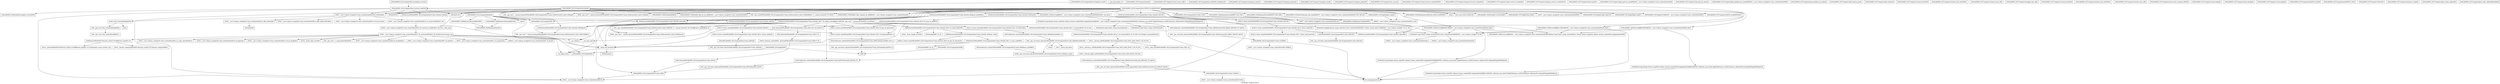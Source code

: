 digraph "Call graph: compute_slice.ll" {
	label="Call graph: compute_slice.ll";

	Node0x558eac227e30 [shape=record,label="{_ZN9LAMMPS_NS12ComputeSliceC2EPNS_6LAMMPSEiPPc}"];
	Node0x558eac227e30 -> Node0x558eac206300;
	Node0x558eac227e30 -> Node0x558eac1d8490;
	Node0x558eac227e30 -> Node0x558eac1902f0;
	Node0x558eac227e30 -> Node0x558eac1d2d70;
	Node0x558eac227e30 -> Node0x558eac13b3a0;
	Node0x558eac227e30 -> Node0x558eac13aaf0;
	Node0x558eac227e30 -> Node0x558eac118810;
	Node0x558eac227e30 -> Node0x558eac11b780;
	Node0x558eac227e30 -> Node0x558eac1aa5e0;
	Node0x558eac227e30 -> Node0x558eac141d50;
	Node0x558eac227e30 -> Node0x558eac1197a0;
	Node0x558eac227e30 -> Node0x558eac119830;
	Node0x558eac227e30 -> Node0x558eac11a170;
	Node0x558eac227e30 -> Node0x558eac11a320;
	Node0x558eac227e30 -> Node0x558eac138f40;
	Node0x558eac227e30 -> Node0x558eac1187a0;
	Node0x558eac227e30 -> Node0x558eac12e610;
	Node0x558eac227e30 -> Node0x558eac137050;
	Node0x558eac227e30 -> Node0x558eac135d70;
	Node0x558eac227e30 -> Node0x558eac132a00;
	Node0x558eac227e30 -> Node0x558eac130aa0;
	Node0x558eac227e30 -> Node0x558eac11b6f0;
	Node0x558eac227e30 -> Node0x558eac1192e0;
	Node0x558eac227e30 -> Node0x558eac135730;
	Node0x558eac227e30 -> Node0x558eac1420d0;
	Node0x558eac227e30 -> Node0x558eac133600;
	Node0x558eac227e30 -> Node0x558eac1443d0;
	Node0x558eac227e30 -> Node0x558eac119920;
	Node0x558eac227e30 -> Node0x558eac11a200;
	Node0x558eac227e30 -> Node0x558eac119a40;
	Node0x558eac227e30 -> Node0x558eac209900;
	Node0x558eac227e30 -> Node0x558eac1ced50;
	Node0x558eac227e30 -> Node0x558eac1d7b70;
	Node0x558eac227e30 -> Node0x558eac194da0;
	Node0x558eac227e30 -> Node0x558eac161660;
	Node0x558eac227e30 -> Node0x558eac117e70;
	Node0x558eac227e30 -> Node0x558eac2458c0;
	Node0x558eac227e30 -> Node0x558eac148120;
	Node0x558eac227e30 -> Node0x558eac189240;
	Node0x558eac227e30 -> Node0x558eac245620;
	Node0x558eac227e30 -> Node0x558eac11a3b0;
	Node0x558eac206300 [shape=record,label="{_ZN9LAMMPS_NS7ComputeC2EPNS_6LAMMPSEiPPc}"];
	Node0x558eac1d8490 [shape=record,label="{_ZNSt6vectorIN9LAMMPS_NS12ComputeSlice7value_tESaIS2_EEC2Ev}"];
	Node0x558eac1d8490 -> Node0x558eac13c580;
	Node0x558eac118810 [shape=record,label="{_ZN9LAMMPS_NS5utils16missing_cmd_argsERKNSt7__cxx1112basic_stringIcSt11char_traitsIcESaIcEEEiS8_PNS_5ErrorE}"];
	Node0x558eac1902f0 [shape=record,label="{_ZNSaIcEC1Ev}"];
	Node0x558eac1d2d70 [shape=record,label="{_ZNSt7__cxx1112basic_stringIcSt11char_traitsIcESaIcEEC2IS3_EEPKcRKS3_}"];
	Node0x558eac1d2d70 -> Node0x558eac13f180;
	Node0x558eac1d2d70 -> Node0x558eac1406f0;
	Node0x558eac1d2d70 -> Node0x558eac141a40;
	Node0x558eac1d2d70 -> Node0x558eac144ab0;
	Node0x558eac1d2d70 -> Node0x558eac145460;
	Node0x558eac146150 [shape=record,label="{__gxx_personality_v0}"];
	Node0x558eac11b780 [shape=record,label="{_ZNSt7__cxx1112basic_stringIcSt11char_traitsIcESaIcEED1Ev}"];
	Node0x558eac1aa5e0 [shape=record,label="{_ZNSaIcED1Ev}"];
	Node0x558eac1187a0 [shape=record,label="{_ZN9LAMMPS_NS5utils8inumericEPKciS2_bPNS_6LAMMPSE}"];
	Node0x558eac1192e0 [shape=record,label="{_ZN9LAMMPS_NS5Error3allIJRiEEEvRKNSt7__cxx1112basic_stringIcSt11char_traitsIcESaIcEEEiSA_DpOT_}"];
	Node0x558eac1192e0 -> Node0x558eac148e30;
	Node0x558eac1192e0 -> Node0x558eac14a810;
	Node0x558eac1192e0 -> Node0x558eac14c100;
	Node0x558eac181b00 [shape=record,label="{_ZN9LAMMPS_NS7Compute5setupEv}"];
	Node0x558eac17e380 [shape=record,label="{_ZN9LAMMPS_NS8Variable14compute_vectorEiPPd}"];
	Node0x558eac163fe0 [shape=record,label="{_ZN9LAMMPS_NS7Compute15reset_extra_dofEv}"];
	Node0x558eac1816c0 [shape=record,label="{_ZN9LAMMPS_NS7Compute9init_listEiPNS_9NeighListE}"];
	Node0x558eac117e70 [shape=record,label="{_ZN9LAMMPS_NS5Error3allIJRiS2_EEEvRKNSt7__cxx1112basic_stringIcSt11char_traitsIcESaIcEEEiSA_DpOT_}"];
	Node0x558eac117e70 -> Node0x558eac148e30;
	Node0x558eac117e70 -> Node0x558eac14c8d0;
	Node0x558eac117e70 -> Node0x558eac14c100;
	Node0x558eac11a3b0 [shape=record,label="{_ZNSt6vectorIN9LAMMPS_NS12ComputeSlice7value_tESaIS2_EE5clearEv}"];
	Node0x558eac11a3b0 -> Node0x558eac14ee40;
	Node0x558eac245620 [shape=record,label="{_ZN9LAMMPS_NS7ArgInfoC1ERKNSt7__cxx1112basic_stringIcSt11char_traitsIcESaIcEEEi}"];
	Node0x558eac189240 [shape=record,label="{_ZN9LAMMPS_NS12ComputeSlice7value_tC2Ev}"];
	Node0x558eac189240 -> Node0x558eac1505f0;
	Node0x558eac148120 [shape=record,label="{_ZNK9LAMMPS_NS7ArgInfo8get_typeEv}"];
	Node0x558eac2458c0 [shape=record,label="{_ZNK9LAMMPS_NS7ArgInfo10get_index1Ev}"];
	Node0x558eac161660 [shape=record,label="{_ZNK9LAMMPS_NS7ArgInfo8get_nameEv}"];
	Node0x558eac161660 -> Node0x558eac133600;
	Node0x558eac194da0 [shape=record,label="{_ZNSt7__cxx1112basic_stringIcSt11char_traitsIcESaIcEEaSEPKc}"];
	Node0x558eac1d7b70 [shape=record,label="{_ZNK9LAMMPS_NS7ArgInfo7get_dimEv}"];
	Node0x558eac1ced50 [shape=record,label="{_ZN9LAMMPS_NS5Error3allIJRPcEEEvRKNSt7__cxx1112basic_stringIcSt11char_traitsIcESaIcEEEiSB_DpOT_}"];
	Node0x558eac1ced50 -> Node0x558eac148e30;
	Node0x558eac1ced50 -> Node0x558eac154870;
	Node0x558eac1ced50 -> Node0x558eac14c100;
	Node0x558eac209900 [shape=record,label="{_ZNSt6vectorIN9LAMMPS_NS12ComputeSlice7value_tESaIS2_EE9push_backERKS2_}"];
	Node0x558eac209900 -> Node0x558eac155c50;
	Node0x558eac209900 -> Node0x558eac11a170;
	Node0x558eac209900 -> Node0x558eac157200;
	Node0x558eac119a40 [shape=record,label="{_ZN9LAMMPS_NS12ComputeSlice7value_tD2Ev}"];
	Node0x558eac119a40 -> Node0x558eac11b780;
	Node0x558eac157200 [shape=record,label="{_ZNSt6vectorIN9LAMMPS_NS12ComputeSlice7value_tESaIS2_EE17_M_realloc_insertIJRKS2_EEEvN9__gnu_cxx17__normal_iteratorIPS2_S4_EEDpOT_}"];
	Node0x558eac157200 -> Node0x558eac20e700;
	Node0x558eac157200 -> Node0x558eac11a320;
	Node0x558eac157200 -> Node0x558eac218480;
	Node0x558eac157200 -> Node0x558eac218ee0;
	Node0x558eac157200 -> Node0x558eac155c50;
	Node0x558eac157200 -> Node0x558eac15ea00;
	Node0x558eac157200 -> Node0x558eac166230;
	Node0x558eac157200 -> Node0x558eac21a1a0;
	Node0x558eac157200 -> Node0x558eac169380;
	Node0x558eac157200 -> Node0x558eac1c8030;
	Node0x558eac157200 -> Node0x558eac2015b0;
	Node0x558eac157200 -> Node0x558eac172db0;
	Node0x558eac157200 -> Node0x558eac255190;
	Node0x558eac157200 -> Node0x558eac202410;
	Node0x558eac157200 -> Node0x558eac166a70;
	Node0x558eac11a200 [shape=record,label="{_ZN9LAMMPS_NS7ArgInfoD2Ev}"];
	Node0x558eac11a200 -> Node0x558eac11b780;
	Node0x558eac11a320 [shape=record,label="{_ZNSt6vectorIN9LAMMPS_NS12ComputeSlice7value_tESaIS2_EE5beginEv}"];
	Node0x558eac11a320 -> Node0x558eac15bb10;
	Node0x558eac11a170 [shape=record,label="{_ZNSt6vectorIN9LAMMPS_NS12ComputeSlice7value_tESaIS2_EE3endEv}"];
	Node0x558eac11a170 -> Node0x558eac15bb10;
	Node0x558eac119830 [shape=record,label="{_ZN9__gnu_cxxneIPN9LAMMPS_NS12ComputeSlice7value_tESt6vectorIS3_SaIS3_EEEEbRKNS_17__normal_iteratorIT_T0_EESD_}"];
	Node0x558eac119830 -> Node0x558eac15ea00;
	Node0x558eac1197a0 [shape=record,label="{_ZNK9__gnu_cxx17__normal_iteratorIPN9LAMMPS_NS12ComputeSlice7value_tESt6vectorIS3_SaIS3_EEEdeEv}"];
	Node0x558eac119920 [shape=record,label="{_ZNK9LAMMPS_NS6Modify17get_compute_by_idERKNSt7__cxx1112basic_stringIcSt11char_traitsIcESaIcEEE}"];
	Node0x558eac11b6f0 [shape=record,label="{_ZN9LAMMPS_NS5Error3allIJRNSt7__cxx1112basic_stringIcSt11char_traitsIcESaIcEEEEEEvRKS7_iSA_DpOT_}"];
	Node0x558eac11b6f0 -> Node0x558eac148e30;
	Node0x558eac11b6f0 -> Node0x558eac1612d0;
	Node0x558eac11b6f0 -> Node0x558eac14c100;
	Node0x558eac1443d0 [shape=record,label="{_ZNK9LAMMPS_NS6Modify13get_fix_by_idERKNSt7__cxx1112basic_stringIcSt11char_traitsIcESaIcEEE}"];
	Node0x558eac1420d0 [shape=record,label="{_ZN9LAMMPS_NS8Variable4findEPKc}"];
	Node0x558eac133600 [shape=record,label="{_ZNKSt7__cxx1112basic_stringIcSt11char_traitsIcESaIcEE5c_strEv}"];
	Node0x558eac135730 [shape=record,label="{_ZN9LAMMPS_NS8Variable11vectorstyleEi}"];
	Node0x558eac141d50 [shape=record,label="{_ZN9__gnu_cxx17__normal_iteratorIPN9LAMMPS_NS12ComputeSlice7value_tESt6vectorIS3_SaIS3_EEEppEv}"];
	Node0x558eac12e610 [shape=record,label="{_ZNKSt6vectorIN9LAMMPS_NS12ComputeSlice7value_tESaIS2_EE4sizeEv}"];
	Node0x558eac130aa0 [shape=record,label="{_ZNSt6vectorIN9LAMMPS_NS12ComputeSlice7value_tESaIS2_EEixEm}"];
	Node0x558eac132a00 [shape=record,label="{_ZN9LAMMPS_NS6Memory6createIdEEPT_RS3_iPKc}"];
	Node0x558eac132a00 -> Node0x558eac132910;
	Node0x558eac135d70 [shape=record,label="{llvm.umul.with.overflow.i64}"];
	Node0x558eac137050 [shape=record,label="{_Znam}"];
	Node0x558eac138f40 [shape=record,label="{_ZN9LAMMPS_NS6Memory6createIdEEPPT_RS4_iiPKc}"];
	Node0x558eac138f40 -> Node0x558eac132910;
	Node0x558eac13aaf0 [shape=record,label="{_ZNSt6vectorIN9LAMMPS_NS12ComputeSlice7value_tESaIS2_EED2Ev}"];
	Node0x558eac13aaf0 -> Node0x558eac166230;
	Node0x558eac13aaf0 -> Node0x558eac166a70;
	Node0x558eac13aaf0 -> Node0x558eac168b40;
	Node0x558eac13aaf0 -> Node0x558eac169380;
	Node0x558eac13b3a0 [shape=record,label="{_ZN9LAMMPS_NS7ComputeD2Ev}"];
	Node0x558eac16b860 [shape=record,label="{_ZN9LAMMPS_NS12ComputeSliceD2Ev}"];
	Node0x558eac16b860 -> Node0x558eac16c0a0;
	Node0x558eac16b860 -> Node0x558eac16e5c0;
	Node0x558eac16b860 -> Node0x558eac16f9a0;
	Node0x558eac16b860 -> Node0x558eac13aaf0;
	Node0x558eac16b860 -> Node0x558eac13b3a0;
	Node0x558eac16b860 -> Node0x558eac169380;
	Node0x558eac16c0a0 [shape=record,label="{_ZdaPv}"];
	Node0x558eac16e5c0 [shape=record,label="{_ZN9LAMMPS_NS6Memory7destroyIdEEvRPT_}"];
	Node0x558eac16e5c0 -> Node0x558eac170ed0;
	Node0x558eac169380 [shape=record,label="{__clang_call_terminate}"];
	Node0x558eac169380 -> Node0x558eac172db0;
	Node0x558eac169380 -> Node0x558eac174500;
	Node0x558eac172db0 [shape=record,label="{__cxa_begin_catch}"];
	Node0x558eac174500 [shape=record,label="{_ZSt9terminatev}"];
	Node0x558eac16f9a0 [shape=record,label="{_ZN9LAMMPS_NS6Memory7destroyIdEEvRPPT_}"];
	Node0x558eac16f9a0 -> Node0x558eac170ed0;
	Node0x558eac176970 [shape=record,label="{_ZN9LAMMPS_NS12ComputeSliceD0Ev}"];
	Node0x558eac176970 -> Node0x558eac177d50;
	Node0x558eac177d50 [shape=record,label="{_ZdlPv}"];
	Node0x558eac1795d0 [shape=record,label="{_ZN9LAMMPS_NS12ComputeSlice4initEv}"];
	Node0x558eac1795d0 -> Node0x558eac11a320;
	Node0x558eac1795d0 -> Node0x558eac11a170;
	Node0x558eac1795d0 -> Node0x558eac119830;
	Node0x558eac1795d0 -> Node0x558eac1197a0;
	Node0x558eac1795d0 -> Node0x558eac119920;
	Node0x558eac1795d0 -> Node0x558eac1902f0;
	Node0x558eac1795d0 -> Node0x558eac1d2d70;
	Node0x558eac1795d0 -> Node0x558eac141d50;
	Node0x558eac1795d0 -> Node0x558eac1aa5e0;
	Node0x558eac1795d0 -> Node0x558eac11b6f0;
	Node0x558eac1795d0 -> Node0x558eac11b780;
	Node0x558eac1795d0 -> Node0x558eac1420d0;
	Node0x558eac1795d0 -> Node0x558eac133600;
	Node0x558eac1795d0 -> Node0x558eac1443d0;
	Node0x558eac17ad80 [shape=record,label="{_ZN9LAMMPS_NS12ComputeSlice14compute_vectorEv}"];
	Node0x558eac17ad80 -> Node0x558eac17bfc0;
	Node0x558eac17bfc0 [shape=record,label="{_ZN9LAMMPS_NS12ComputeSlice11extract_oneEiPdi}"];
	Node0x558eac17bfc0 -> Node0x558eac130aa0;
	Node0x558eac17bfc0 -> Node0x558eac1aa5e0;
	Node0x558eac17bfc0 -> Node0x558eac1902f0;
	Node0x558eac17bfc0 -> Node0x558eac1d2d70;
	Node0x558eac17bfc0 -> Node0x558eac11b780;
	Node0x558eac17bfc0 -> Node0x558eac11b6f0;
	Node0x558eac17bfc0 -> Node0x558eac17e380;
	Node0x558eac17ecb0 [shape=record,label="{_ZN9LAMMPS_NS12ComputeSlice13compute_arrayEv}"];
	Node0x558eac17ecb0 -> Node0x558eac12e610;
	Node0x558eac17ecb0 -> Node0x558eac17bfc0;
	Node0x558eac183680 [shape=record,label="{_ZN9LAMMPS_NS7Compute14compute_scalarEv}"];
	Node0x558eac187730 [shape=record,label="{_ZN9LAMMPS_NS7Compute15compute_peratomEv}"];
	Node0x558eac18c5c0 [shape=record,label="{_ZN9LAMMPS_NS7Compute13compute_localEv}"];
	Node0x558eac193270 [shape=record,label="{_ZN9LAMMPS_NS7Compute15compute_pergridEv}"];
	Node0x558eac1965d0 [shape=record,label="{_ZN9LAMMPS_NS7Compute10set_arraysEi}"];
	Node0x558eac19e200 [shape=record,label="{_ZN9LAMMPS_NS7Compute17pack_forward_commEiPiPdiS1_}"];
	Node0x558eac19ffb0 [shape=record,label="{_ZN9LAMMPS_NS7Compute19unpack_forward_commEiiPd}"];
	Node0x558eac13f8e0 [shape=record,label="{_ZN9LAMMPS_NS7Compute17pack_reverse_commEiiPd}"];
	Node0x558eac1a19c0 [shape=record,label="{_ZN9LAMMPS_NS7Compute19unpack_reverse_commEiPiPd}"];
	Node0x558eac143760 [shape=record,label="{_ZN9LAMMPS_NS7Compute10reset_gridEv}"];
	Node0x558eac1a3ca0 [shape=record,label="{_ZN9LAMMPS_NS7Compute16get_grid_by_nameERKNSt7__cxx1112basic_stringIcSt11char_traitsIcESaIcEEERi}"];
	Node0x558eac1a52c0 [shape=record,label="{_ZN9LAMMPS_NS7Compute17get_grid_by_indexEi}"];
	Node0x558eac1a7b50 [shape=record,label="{_ZN9LAMMPS_NS7Compute20get_griddata_by_nameEiRKNSt7__cxx1112basic_stringIcSt11char_traitsIcESaIcEEERi}"];
	Node0x558eac1491c0 [shape=record,label="{_ZN9LAMMPS_NS7Compute21get_griddata_by_indexEi}"];
	Node0x558eac13bf70 [shape=record,label="{_ZN9LAMMPS_NS7Compute14dof_remove_preEv}"];
	Node0x558eac1aab30 [shape=record,label="{_ZN9LAMMPS_NS7Compute10dof_removeEi}"];
	Node0x558eac1ab260 [shape=record,label="{_ZN9LAMMPS_NS7Compute11remove_biasEiPd}"];
	Node0x558eac1b3530 [shape=record,label="{_ZN9LAMMPS_NS7Compute15remove_bias_thrEiPdS1_}"];
	Node0x558eac1ad330 [shape=record,label="{_ZN9LAMMPS_NS7Compute15remove_bias_allEv}"];
	Node0x558eac1aec70 [shape=record,label="{_ZN9LAMMPS_NS7Compute16reapply_bias_allEv}"];
	Node0x558eac1aecf0 [shape=record,label="{_ZN9LAMMPS_NS7Compute12restore_biasEiPd}"];
	Node0x558eac17eba0 [shape=record,label="{_ZN9LAMMPS_NS7Compute16restore_bias_thrEiPdS1_}"];
	Node0x558eac1b1800 [shape=record,label="{_ZN9LAMMPS_NS7Compute16restore_bias_allEv}"];
	Node0x558eac1b1fa0 [shape=record,label="{_ZN9LAMMPS_NS7Compute23reset_extra_compute_fixEPKc}"];
	Node0x558eac1b4af0 [shape=record,label="{_ZN9LAMMPS_NS7Compute11lock_enableEv}"];
	Node0x558eac1b5ab0 [shape=record,label="{_ZN9LAMMPS_NS7Compute12lock_disableEv}"];
	Node0x558eac1b6900 [shape=record,label="{_ZN9LAMMPS_NS7Compute11lock_lengthEv}"];
	Node0x558eac1b7780 [shape=record,label="{_ZN9LAMMPS_NS7Compute4lockEPNS_3FixEll}"];
	Node0x558eac1b8000 [shape=record,label="{_ZN9LAMMPS_NS7Compute6unlockEPNS_3FixE}"];
	Node0x558eac1b9920 [shape=record,label="{_ZN9LAMMPS_NS7Compute7refreshEv}"];
	Node0x558eac1b9f30 [shape=record,label="{_ZN9LAMMPS_NS7Compute12memory_usageEv}"];
	Node0x558eac1bab60 [shape=record,label="{_ZN9LAMMPS_NS7Compute19pair_setup_callbackEii}"];
	Node0x558eac13c580 [shape=record,label="{_ZNSt12_Vector_baseIN9LAMMPS_NS12ComputeSlice7value_tESaIS2_EEC2Ev}"];
	Node0x558eac13c580 -> Node0x558eac1bd2c0;
	Node0x558eac1bd2c0 [shape=record,label="{_ZNSt12_Vector_baseIN9LAMMPS_NS12ComputeSlice7value_tESaIS2_EE12_Vector_implC2Ev}"];
	Node0x558eac1bd2c0 -> Node0x558eac1be3b0;
	Node0x558eac1bd2c0 -> Node0x558eac1bf900;
	Node0x558eac1bb780 [shape=record,label="{_ZN9LAMMPS_NS7Compute19pair_tally_callbackEiiiidddddd}"];
	Node0x558eac1be3b0 [shape=record,label="{_ZNSaIN9LAMMPS_NS12ComputeSlice7value_tEEC2Ev}"];
	Node0x558eac1be3b0 -> Node0x558eac1c1ae0;
	Node0x558eac1bf900 [shape=record,label="{_ZNSt12_Vector_baseIN9LAMMPS_NS12ComputeSlice7value_tESaIS2_EE17_Vector_impl_dataC2Ev}"];
	Node0x558eac1c1ae0 [shape=record,label="{_ZN9__gnu_cxx13new_allocatorIN9LAMMPS_NS12ComputeSlice7value_tEEC2Ev}"];
	Node0x558eac1505f0 [shape=record,label="{_ZNSt7__cxx1112basic_stringIcSt11char_traitsIcESaIcEEC1Ev}"];
	Node0x558eac1c2e90 [shape=record,label="{_ZN9LAMMPS_NS7ArgInfoD0Ev}"];
	Node0x558eac1c2e90 -> Node0x558eac11a200;
	Node0x558eac1c2e90 -> Node0x558eac177d50;
	Node0x558eac166a70 [shape=record,label="{_ZSt8_DestroyIPN9LAMMPS_NS12ComputeSlice7value_tES2_EvT_S4_RSaIT0_E}"];
	Node0x558eac166a70 -> Node0x558eac1c54e0;
	Node0x558eac166230 [shape=record,label="{_ZNSt12_Vector_baseIN9LAMMPS_NS12ComputeSlice7value_tESaIS2_EE19_M_get_Tp_allocatorEv}"];
	Node0x558eac168b40 [shape=record,label="{_ZNSt12_Vector_baseIN9LAMMPS_NS12ComputeSlice7value_tESaIS2_EED2Ev}"];
	Node0x558eac168b40 -> Node0x558eac1c8030;
	Node0x558eac168b40 -> Node0x558eac1c95e0;
	Node0x558eac168b40 -> Node0x558eac169380;
	Node0x558eac1c54e0 [shape=record,label="{_ZSt8_DestroyIPN9LAMMPS_NS12ComputeSlice7value_tEEvT_S4_}"];
	Node0x558eac1c54e0 -> Node0x558eac1ccf00;
	Node0x558eac1ccf00 [shape=record,label="{_ZNSt12_Destroy_auxILb0EE9__destroyIPN9LAMMPS_NS12ComputeSlice7value_tEEEvT_S6_}"];
	Node0x558eac1ccf00 -> Node0x558eac1d0c40;
	Node0x558eac1d0c40 [shape=record,label="{_ZSt8_DestroyIN9LAMMPS_NS12ComputeSlice7value_tEEvPT_}"];
	Node0x558eac1d0c40 -> Node0x558eac119a40;
	Node0x558eac1c8030 [shape=record,label="{_ZNSt12_Vector_baseIN9LAMMPS_NS12ComputeSlice7value_tESaIS2_EE13_M_deallocateEPS2_m}"];
	Node0x558eac1c8030 -> Node0x558eac1d45b0;
	Node0x558eac1c95e0 [shape=record,label="{_ZNSt12_Vector_baseIN9LAMMPS_NS12ComputeSlice7value_tESaIS2_EE12_Vector_implD2Ev}"];
	Node0x558eac1c95e0 -> Node0x558eac203600;
	Node0x558eac1d45b0 [shape=record,label="{_ZNSt16allocator_traitsISaIN9LAMMPS_NS12ComputeSlice7value_tEEE10deallocateERS3_PS2_m}"];
	Node0x558eac1d45b0 -> Node0x558eac1ec460;
	Node0x558eac1ec460 [shape=record,label="{_ZN9__gnu_cxx13new_allocatorIN9LAMMPS_NS12ComputeSlice7value_tEE10deallocateEPS3_m}"];
	Node0x558eac1ec460 -> Node0x558eac177d50;
	Node0x558eac203600 [shape=record,label="{_ZNSaIN9LAMMPS_NS12ComputeSlice7value_tEED2Ev}"];
	Node0x558eac203600 -> Node0x558eac1ef140;
	Node0x558eac1ef140 [shape=record,label="{_ZN9__gnu_cxx13new_allocatorIN9LAMMPS_NS12ComputeSlice7value_tEED2Ev}"];
	Node0x558eac13f180 [shape=record,label="{_ZNSt7__cxx1112basic_stringIcSt11char_traitsIcESaIcEE13_M_local_dataEv}"];
	Node0x558eac1406f0 [shape=record,label="{_ZNSt7__cxx1112basic_stringIcSt11char_traitsIcESaIcEE12_Alloc_hiderC1EPcRKS3_}"];
	Node0x558eac144ab0 [shape=record,label="{_ZNSt7__cxx1112basic_stringIcSt11char_traitsIcESaIcEE12_M_constructIPKcEEvT_S8_}"];
	Node0x558eac144ab0 -> Node0x558eac1f1680;
	Node0x558eac141a40 [shape=record,label="{_ZNSt11char_traitsIcE6lengthEPKc}"];
	Node0x558eac141a40 -> Node0x558eac1f3810;
	Node0x558eac141a40 -> Node0x558eac1f5ca0;
	Node0x558eac145460 [shape=record,label="{_ZNSt7__cxx1112basic_stringIcSt11char_traitsIcESaIcEE12_Alloc_hiderD2Ev}"];
	Node0x558eac145460 -> Node0x558eac1639b0;
	Node0x558eac1f1680 [shape=record,label="{_ZNSt7__cxx1112basic_stringIcSt11char_traitsIcESaIcEE16_M_construct_auxIPKcEEvT_S8_St12__false_type}"];
	Node0x558eac1f1680 -> Node0x558eac2013c0;
	Node0x558eac2013c0 [shape=record,label="{_ZNSt7__cxx1112basic_stringIcSt11char_traitsIcESaIcEE12_M_constructIPKcEEvT_S8_St20forward_iterator_tag}"];
	Node0x558eac2013c0 -> Node0x558eac1f9b40;
	Node0x558eac2013c0 -> Node0x558eac1fa960;
	Node0x558eac2013c0 -> Node0x558eac1b5780;
	Node0x558eac2013c0 -> Node0x558eac1b59c0;
	Node0x558eac2013c0 -> Node0x558eac1fd300;
	Node0x558eac2013c0 -> Node0x558eac1fd7a0;
	Node0x558eac2013c0 -> Node0x558eac1fe0c0;
	Node0x558eac2013c0 -> Node0x558eac1ff520;
	Node0x558eac2013c0 -> Node0x558eac172db0;
	Node0x558eac2013c0 -> Node0x558eac200990;
	Node0x558eac2013c0 -> Node0x558eac2015b0;
	Node0x558eac2013c0 -> Node0x558eac202410;
	Node0x558eac2013c0 -> Node0x558eac17f960;
	Node0x558eac2013c0 -> Node0x558eac169380;
	Node0x558eac1f9b40 [shape=record,label="{_ZN9__gnu_cxx17__is_null_pointerIKcEEbPT_}"];
	Node0x558eac1fa960 [shape=record,label="{_ZSt19__throw_logic_errorPKc}"];
	Node0x558eac1b5780 [shape=record,label="{_ZSt8distanceIPKcENSt15iterator_traitsIT_E15difference_typeES3_S3_}"];
	Node0x558eac1b5780 -> Node0x558eac203f60;
	Node0x558eac1b5780 -> Node0x558eac204560;
	Node0x558eac1fd300 [shape=record,label="{_ZNSt7__cxx1112basic_stringIcSt11char_traitsIcESaIcEE7_M_dataEPc}"];
	Node0x558eac1b59c0 [shape=record,label="{_ZNSt7__cxx1112basic_stringIcSt11char_traitsIcESaIcEE9_M_createERmm}"];
	Node0x558eac1fd7a0 [shape=record,label="{_ZNSt7__cxx1112basic_stringIcSt11char_traitsIcESaIcEE11_M_capacityEm}"];
	Node0x558eac1ff520 [shape=record,label="{_ZNSt7__cxx1112basic_stringIcSt11char_traitsIcESaIcEE13_S_copy_charsEPcPKcS7_}"];
	Node0x558eac1fe0c0 [shape=record,label="{_ZNKSt7__cxx1112basic_stringIcSt11char_traitsIcESaIcEE7_M_dataEv}"];
	Node0x558eac200990 [shape=record,label="{_ZNSt7__cxx1112basic_stringIcSt11char_traitsIcESaIcEE10_M_disposeEv}"];
	Node0x558eac2015b0 [shape=record,label="{__cxa_rethrow}"];
	Node0x558eac202410 [shape=record,label="{__cxa_end_catch}"];
	Node0x558eac17f960 [shape=record,label="{_ZNSt7__cxx1112basic_stringIcSt11char_traitsIcESaIcEE13_M_set_lengthEm}"];
	Node0x558eac204560 [shape=record,label="{_ZSt10__distanceIPKcENSt15iterator_traitsIT_E15difference_typeES3_S3_St26random_access_iterator_tag}"];
	Node0x558eac203f60 [shape=record,label="{_ZSt19__iterator_categoryIPKcENSt15iterator_traitsIT_E17iterator_categoryERKS3_}"];
	Node0x558eac1f3810 [shape=record,label="{_ZN9__gnu_cxx11char_traitsIcE6lengthEPKc}"];
	Node0x558eac1f3810 -> Node0x558eac2087f0;
	Node0x558eac1f5ca0 [shape=record,label="{strlen}"];
	Node0x558eac2087f0 [shape=record,label="{_ZN9__gnu_cxx11char_traitsIcE2eqERKcS3_}"];
	Node0x558eac1639b0 [shape=record,label="{_ZNSaIcED2Ev}"];
	Node0x558eac14c100 [shape=record,label="{_ZN9LAMMPS_NS5Error4_allERKNSt7__cxx1112basic_stringIcSt11char_traitsIcESaIcEEEiN3fmt6v9_lmp17basic_string_viewIcEENSA_17basic_format_argsINSA_20basic_format_contextINSA_8appenderEcEEEE}"];
	Node0x558eac148e30 [shape=record,label="{_ZN3fmt6v9_lmp17basic_string_viewIcEC2ISt11char_traitsIcESaIcEEERKNSt7__cxx1112basic_stringIcT_T0_EE}"];
	Node0x558eac148e30 -> Node0x558eac2077d0;
	Node0x558eac148e30 -> Node0x558eac20a9b0;
	Node0x558eac14a810 [shape=record,label="{_ZN3fmt6v9_lmp16make_format_argsINS0_20basic_format_contextINS0_8appenderEcEEJRiEEENS0_16format_arg_storeIT_JDpNSt9remove_cvINSt16remove_referenceIT0_E4typeEE4typeEEEEDpOSA_}"];
	Node0x558eac14a810 -> Node0x558eac209160;
	Node0x558eac2077d0 [shape=record,label="{_ZNKSt7__cxx1112basic_stringIcSt11char_traitsIcESaIcEE4dataEv}"];
	Node0x558eac20a9b0 [shape=record,label="{_ZNKSt7__cxx1112basic_stringIcSt11char_traitsIcESaIcEE4sizeEv}"];
	Node0x558eac209160 [shape=record,label="{llvm.memcpy.p0.p0.i64}"];
	Node0x558eac14c8d0 [shape=record,label="{_ZN3fmt6v9_lmp16make_format_argsINS0_20basic_format_contextINS0_8appenderEcEEJRiS5_EEENS0_16format_arg_storeIT_JDpNSt9remove_cvINSt16remove_referenceIT0_E4typeEE4typeEEEEDpOSA_}"];
	Node0x558eac14c8d0 -> Node0x558eac209160;
	Node0x558eac14ee40 [shape=record,label="{_ZNSt6vectorIN9LAMMPS_NS12ComputeSlice7value_tESaIS2_EE15_M_erase_at_endEPS2_}"];
	Node0x558eac14ee40 -> Node0x558eac166230;
	Node0x558eac14ee40 -> Node0x558eac166a70;
	Node0x558eac14ee40 -> Node0x558eac169380;
	Node0x558eac154870 [shape=record,label="{_ZN3fmt6v9_lmp16make_format_argsINS0_20basic_format_contextINS0_8appenderEcEEJRPcEEENS0_16format_arg_storeIT_JDpNSt9remove_cvINSt16remove_referenceIT0_E4typeEE4typeEEEEDpOSB_}"];
	Node0x558eac154870 -> Node0x558eac209160;
	Node0x558eac155c50 [shape=record,label="{_ZNSt16allocator_traitsISaIN9LAMMPS_NS12ComputeSlice7value_tEEE9constructIS2_JRKS2_EEEvRS3_PT_DpOT0_}"];
	Node0x558eac155c50 -> Node0x558eac20e3f0;
	Node0x558eac218480 [shape=record,label="{_ZN9__gnu_cxxmiIPN9LAMMPS_NS12ComputeSlice7value_tESt6vectorIS3_SaIS3_EEEENS_17__normal_iteratorIT_T0_E15difference_typeERKSB_SE_}"];
	Node0x558eac218480 -> Node0x558eac15ea00;
	Node0x558eac20e3f0 [shape=record,label="{_ZN9__gnu_cxx13new_allocatorIN9LAMMPS_NS12ComputeSlice7value_tEE9constructIS3_JRKS3_EEEvPT_DpOT0_}"];
	Node0x558eac20e3f0 -> Node0x558eac21aa40;
	Node0x558eac21aa40 [shape=record,label="{_ZN9LAMMPS_NS12ComputeSlice7value_tC2ERKS1_}"];
	Node0x558eac21aa40 -> Node0x558eac209160;
	Node0x558eac21aa40 -> Node0x558eac21e790;
	Node0x558eac21e790 [shape=record,label="{_ZNSt7__cxx1112basic_stringIcSt11char_traitsIcESaIcEEC1ERKS4_}"];
	Node0x558eac20e700 [shape=record,label="{_ZNKSt6vectorIN9LAMMPS_NS12ComputeSlice7value_tESaIS2_EE12_M_check_lenEmPKc}"];
	Node0x558eac20e700 -> Node0x558eac220220;
	Node0x558eac20e700 -> Node0x558eac12e610;
	Node0x558eac20e700 -> Node0x558eac221130;
	Node0x558eac20e700 -> Node0x558eac221b50;
	Node0x558eac218ee0 [shape=record,label="{_ZNSt12_Vector_baseIN9LAMMPS_NS12ComputeSlice7value_tESaIS2_EE11_M_allocateEm}"];
	Node0x558eac218ee0 -> Node0x558eac221fb0;
	Node0x558eac21a1a0 [shape=record,label="{_ZNSt6vectorIN9LAMMPS_NS12ComputeSlice7value_tESaIS2_EE11_S_relocateEPS2_S5_S5_RS3_}"];
	Node0x558eac21a1a0 -> Node0x558eac222630;
	Node0x558eac15ea00 [shape=record,label="{_ZNK9__gnu_cxx17__normal_iteratorIPN9LAMMPS_NS12ComputeSlice7value_tESt6vectorIS3_SaIS3_EEE4baseEv}"];
	Node0x558eac255190 [shape=record,label="{_ZNSt16allocator_traitsISaIN9LAMMPS_NS12ComputeSlice7value_tEEE7destroyIS2_EEvRS3_PT_}"];
	Node0x558eac255190 -> Node0x558eac2235b0;
	Node0x558eac220220 [shape=record,label="{_ZNKSt6vectorIN9LAMMPS_NS12ComputeSlice7value_tESaIS2_EE8max_sizeEv}"];
	Node0x558eac220220 -> Node0x558eac2247d0;
	Node0x558eac220220 -> Node0x558eac226410;
	Node0x558eac221130 [shape=record,label="{_ZSt20__throw_length_errorPKc}"];
	Node0x558eac221b50 [shape=record,label="{_ZSt3maxImERKT_S2_S2_}"];
	Node0x558eac226410 [shape=record,label="{_ZNSt6vectorIN9LAMMPS_NS12ComputeSlice7value_tESaIS2_EE11_S_max_sizeERKS3_}"];
	Node0x558eac226410 -> Node0x558eac227fa0;
	Node0x558eac226410 -> Node0x558eac228a50;
	Node0x558eac226410 -> Node0x558eac169380;
	Node0x558eac2247d0 [shape=record,label="{_ZNKSt12_Vector_baseIN9LAMMPS_NS12ComputeSlice7value_tESaIS2_EE19_M_get_Tp_allocatorEv}"];
	Node0x558eac227fa0 [shape=record,label="{_ZNSt16allocator_traitsISaIN9LAMMPS_NS12ComputeSlice7value_tEEE8max_sizeERKS3_}"];
	Node0x558eac227fa0 -> Node0x558eac229050;
	Node0x558eac228a50 [shape=record,label="{_ZSt3minImERKT_S2_S2_}"];
	Node0x558eac229050 [shape=record,label="{_ZNK9__gnu_cxx13new_allocatorIN9LAMMPS_NS12ComputeSlice7value_tEE8max_sizeEv}"];
	Node0x558eac221fb0 [shape=record,label="{_ZNSt16allocator_traitsISaIN9LAMMPS_NS12ComputeSlice7value_tEEE8allocateERS3_m}"];
	Node0x558eac221fb0 -> Node0x558eac22a340;
	Node0x558eac22a340 [shape=record,label="{_ZN9__gnu_cxx13new_allocatorIN9LAMMPS_NS12ComputeSlice7value_tEE8allocateEmPKv}"];
	Node0x558eac22a340 -> Node0x558eac229050;
	Node0x558eac22a340 -> Node0x558eac234be0;
	Node0x558eac22a340 -> Node0x558eac1e95a0;
	Node0x558eac234be0 [shape=record,label="{_ZSt17__throw_bad_allocv}"];
	Node0x558eac1e95a0 [shape=record,label="{_Znwm}"];
	Node0x558eac222630 [shape=record,label="{_ZNSt6vectorIN9LAMMPS_NS12ComputeSlice7value_tESaIS2_EE14_S_do_relocateEPS2_S5_S5_RS3_St17integral_constantIbLb1EE}"];
	Node0x558eac222630 -> Node0x558eac22f630;
	Node0x558eac22f630 [shape=record,label="{_ZSt12__relocate_aIPN9LAMMPS_NS12ComputeSlice7value_tES3_SaIS2_EET0_T_S6_S5_RT1_}"];
	Node0x558eac22f630 -> Node0x558eac22fd80;
	Node0x558eac22f630 -> Node0x558eac231c90;
	Node0x558eac231c90 [shape=record,label="{_ZSt14__relocate_a_1IPN9LAMMPS_NS12ComputeSlice7value_tES3_SaIS2_EET0_T_S6_S5_RT1_}"];
	Node0x558eac231c90 -> Node0x558eac232400;
	Node0x558eac22fd80 [shape=record,label="{_ZSt12__niter_baseIPN9LAMMPS_NS12ComputeSlice7value_tEET_S4_}"];
	Node0x558eac232400 [shape=record,label="{_ZSt19__relocate_object_aIN9LAMMPS_NS12ComputeSlice7value_tES2_SaIS2_EEvPT_PT0_RT1_}"];
	Node0x558eac232400 -> Node0x558eac2332b0;
	Node0x558eac232400 -> Node0x558eac255190;
	Node0x558eac2332b0 [shape=record,label="{_ZNSt16allocator_traitsISaIN9LAMMPS_NS12ComputeSlice7value_tEEE9constructIS2_JS2_EEEvRS3_PT_DpOT0_}"];
	Node0x558eac2332b0 -> Node0x558eac23b720;
	Node0x558eac23b720 [shape=record,label="{_ZN9__gnu_cxx13new_allocatorIN9LAMMPS_NS12ComputeSlice7value_tEE9constructIS3_JS3_EEEvPT_DpOT0_}"];
	Node0x558eac23b720 -> Node0x558eac235ca0;
	Node0x558eac235ca0 [shape=record,label="{_ZN9LAMMPS_NS12ComputeSlice7value_tC2EOS1_}"];
	Node0x558eac235ca0 -> Node0x558eac209160;
	Node0x558eac235ca0 -> Node0x558eac23aa70;
	Node0x558eac23aa70 [shape=record,label="{_ZNSt7__cxx1112basic_stringIcSt11char_traitsIcESaIcEEC1EOS4_}"];
	Node0x558eac2235b0 [shape=record,label="{_ZN9__gnu_cxx13new_allocatorIN9LAMMPS_NS12ComputeSlice7value_tEE7destroyIS3_EEvPT_}"];
	Node0x558eac2235b0 -> Node0x558eac119a40;
	Node0x558eac15bb10 [shape=record,label="{_ZN9__gnu_cxx17__normal_iteratorIPN9LAMMPS_NS12ComputeSlice7value_tESt6vectorIS3_SaIS3_EEEC2ERKS4_}"];
	Node0x558eac1612d0 [shape=record,label="{_ZN3fmt6v9_lmp16make_format_argsINS0_20basic_format_contextINS0_8appenderEcEEJRNSt7__cxx1112basic_stringIcSt11char_traitsIcESaIcEEEEEENS0_16format_arg_storeIT_JDpNSt9remove_cvINSt16remove_referenceIT0_E4typeEE4typeEEEEDpOSG_}"];
	Node0x558eac1612d0 -> Node0x558eac238310;
	Node0x558eac1612d0 -> Node0x558eac209160;
	Node0x558eac1612d0 -> Node0x558eac239bf0;
	Node0x558eac1612d0 -> Node0x558eac23af10;
	Node0x558eac238310 [shape=record,label="{_ZN3fmt6v9_lmp6detail14to_string_viewIcSt11char_traitsIcESaIcEEENS0_17basic_string_viewIT_EERKNSt7__cxx1112basic_stringIS7_T0_T1_EE}"];
	Node0x558eac238310 -> Node0x558eac148e30;
	Node0x558eac239bf0 [shape=record,label="{_ZNK3fmt6v9_lmp17basic_string_viewIcE4dataEv}"];
	Node0x558eac23af10 [shape=record,label="{_ZNK3fmt6v9_lmp17basic_string_viewIcE4sizeEv}"];
	Node0x558eac132910 [shape=record,label="{_ZN9LAMMPS_NS6Memory7smallocElPKc}"];
	Node0x558eac170ed0 [shape=record,label="{_ZN9LAMMPS_NS6Memory5sfreeEPv}"];
}
